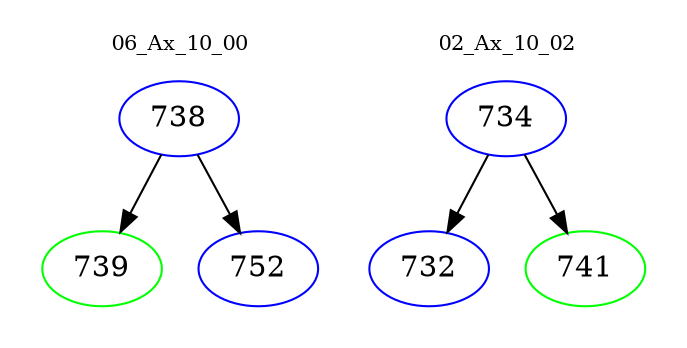 digraph{
subgraph cluster_0 {
color = white
label = "06_Ax_10_00";
fontsize=10;
T0_738 [label="738", color="blue"]
T0_738 -> T0_739 [color="black"]
T0_739 [label="739", color="green"]
T0_738 -> T0_752 [color="black"]
T0_752 [label="752", color="blue"]
}
subgraph cluster_1 {
color = white
label = "02_Ax_10_02";
fontsize=10;
T1_734 [label="734", color="blue"]
T1_734 -> T1_732 [color="black"]
T1_732 [label="732", color="blue"]
T1_734 -> T1_741 [color="black"]
T1_741 [label="741", color="green"]
}
}

